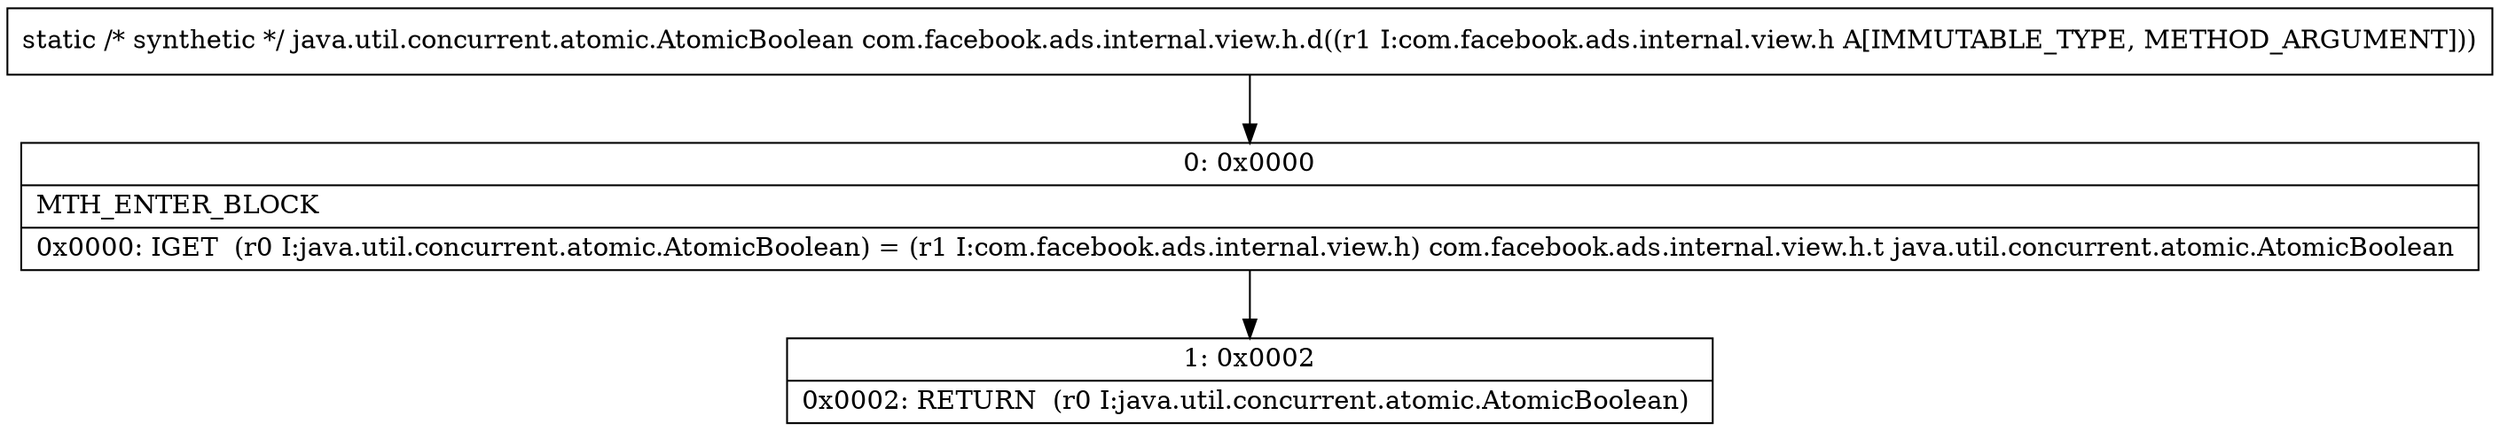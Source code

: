 digraph "CFG forcom.facebook.ads.internal.view.h.d(Lcom\/facebook\/ads\/internal\/view\/h;)Ljava\/util\/concurrent\/atomic\/AtomicBoolean;" {
Node_0 [shape=record,label="{0\:\ 0x0000|MTH_ENTER_BLOCK\l|0x0000: IGET  (r0 I:java.util.concurrent.atomic.AtomicBoolean) = (r1 I:com.facebook.ads.internal.view.h) com.facebook.ads.internal.view.h.t java.util.concurrent.atomic.AtomicBoolean \l}"];
Node_1 [shape=record,label="{1\:\ 0x0002|0x0002: RETURN  (r0 I:java.util.concurrent.atomic.AtomicBoolean) \l}"];
MethodNode[shape=record,label="{static \/* synthetic *\/ java.util.concurrent.atomic.AtomicBoolean com.facebook.ads.internal.view.h.d((r1 I:com.facebook.ads.internal.view.h A[IMMUTABLE_TYPE, METHOD_ARGUMENT])) }"];
MethodNode -> Node_0;
Node_0 -> Node_1;
}

